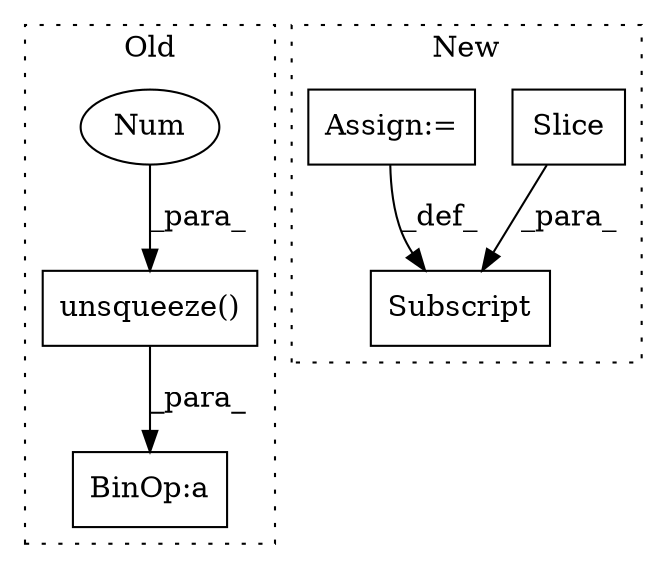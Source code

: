 digraph G {
subgraph cluster0 {
1 [label="unsqueeze()" a="75" s="15702,15715" l="12,1" shape="box"];
3 [label="Num" a="76" s="15714" l="1" shape="ellipse"];
6 [label="BinOp:a" a="82" s="16369" l="3" shape="box"];
label = "Old";
style="dotted";
}
subgraph cluster1 {
2 [label="Slice" a="80" s="21451" l="9" shape="box"];
4 [label="Subscript" a="63" s="21439,0" l="22,0" shape="box"];
5 [label="Assign:=" a="68" s="21461" l="3" shape="box"];
label = "New";
style="dotted";
}
1 -> 6 [label="_para_"];
2 -> 4 [label="_para_"];
3 -> 1 [label="_para_"];
5 -> 4 [label="_def_"];
}